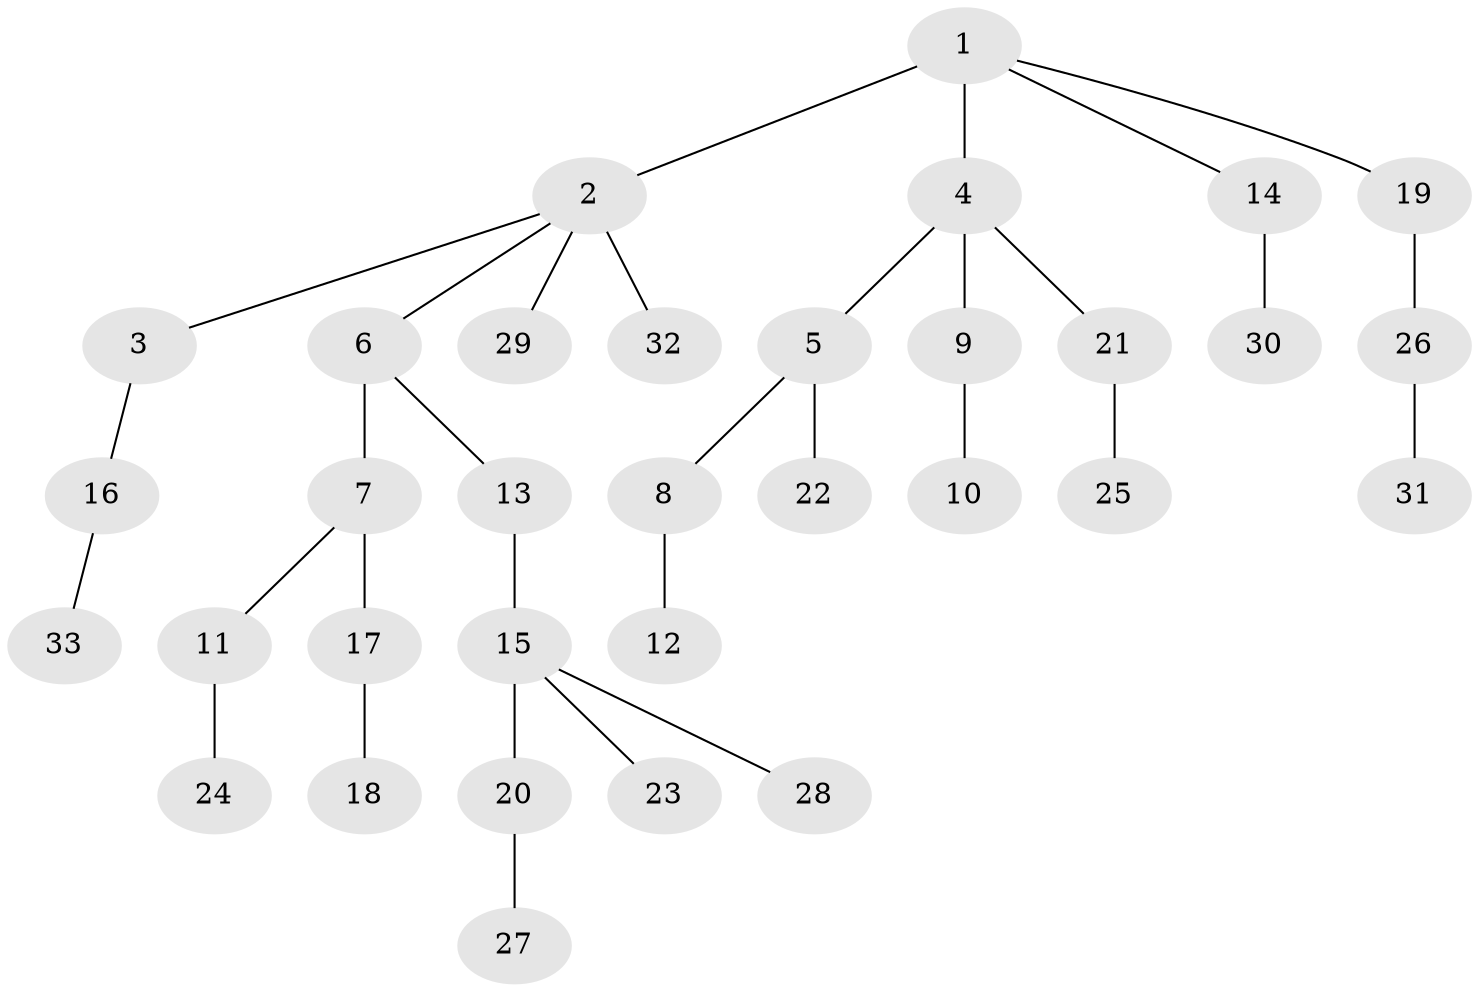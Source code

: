 // original degree distribution, {6: 0.030303030303030304, 3: 0.09090909090909091, 2: 0.24242424242424243, 5: 0.030303030303030304, 4: 0.06060606060606061, 1: 0.5303030303030303, 7: 0.015151515151515152}
// Generated by graph-tools (version 1.1) at 2025/36/03/09/25 02:36:28]
// undirected, 33 vertices, 32 edges
graph export_dot {
graph [start="1"]
  node [color=gray90,style=filled];
  1;
  2;
  3;
  4;
  5;
  6;
  7;
  8;
  9;
  10;
  11;
  12;
  13;
  14;
  15;
  16;
  17;
  18;
  19;
  20;
  21;
  22;
  23;
  24;
  25;
  26;
  27;
  28;
  29;
  30;
  31;
  32;
  33;
  1 -- 2 [weight=2.0];
  1 -- 4 [weight=1.0];
  1 -- 14 [weight=1.0];
  1 -- 19 [weight=1.0];
  2 -- 3 [weight=1.0];
  2 -- 6 [weight=1.0];
  2 -- 29 [weight=1.0];
  2 -- 32 [weight=1.0];
  3 -- 16 [weight=1.0];
  4 -- 5 [weight=1.0];
  4 -- 9 [weight=2.0];
  4 -- 21 [weight=1.0];
  5 -- 8 [weight=2.0];
  5 -- 22 [weight=1.0];
  6 -- 7 [weight=2.0];
  6 -- 13 [weight=1.0];
  7 -- 11 [weight=1.0];
  7 -- 17 [weight=1.0];
  8 -- 12 [weight=1.0];
  9 -- 10 [weight=1.0];
  11 -- 24 [weight=1.0];
  13 -- 15 [weight=3.0];
  14 -- 30 [weight=2.0];
  15 -- 20 [weight=1.0];
  15 -- 23 [weight=1.0];
  15 -- 28 [weight=1.0];
  16 -- 33 [weight=1.0];
  17 -- 18 [weight=1.0];
  19 -- 26 [weight=3.0];
  20 -- 27 [weight=2.0];
  21 -- 25 [weight=2.0];
  26 -- 31 [weight=1.0];
}
